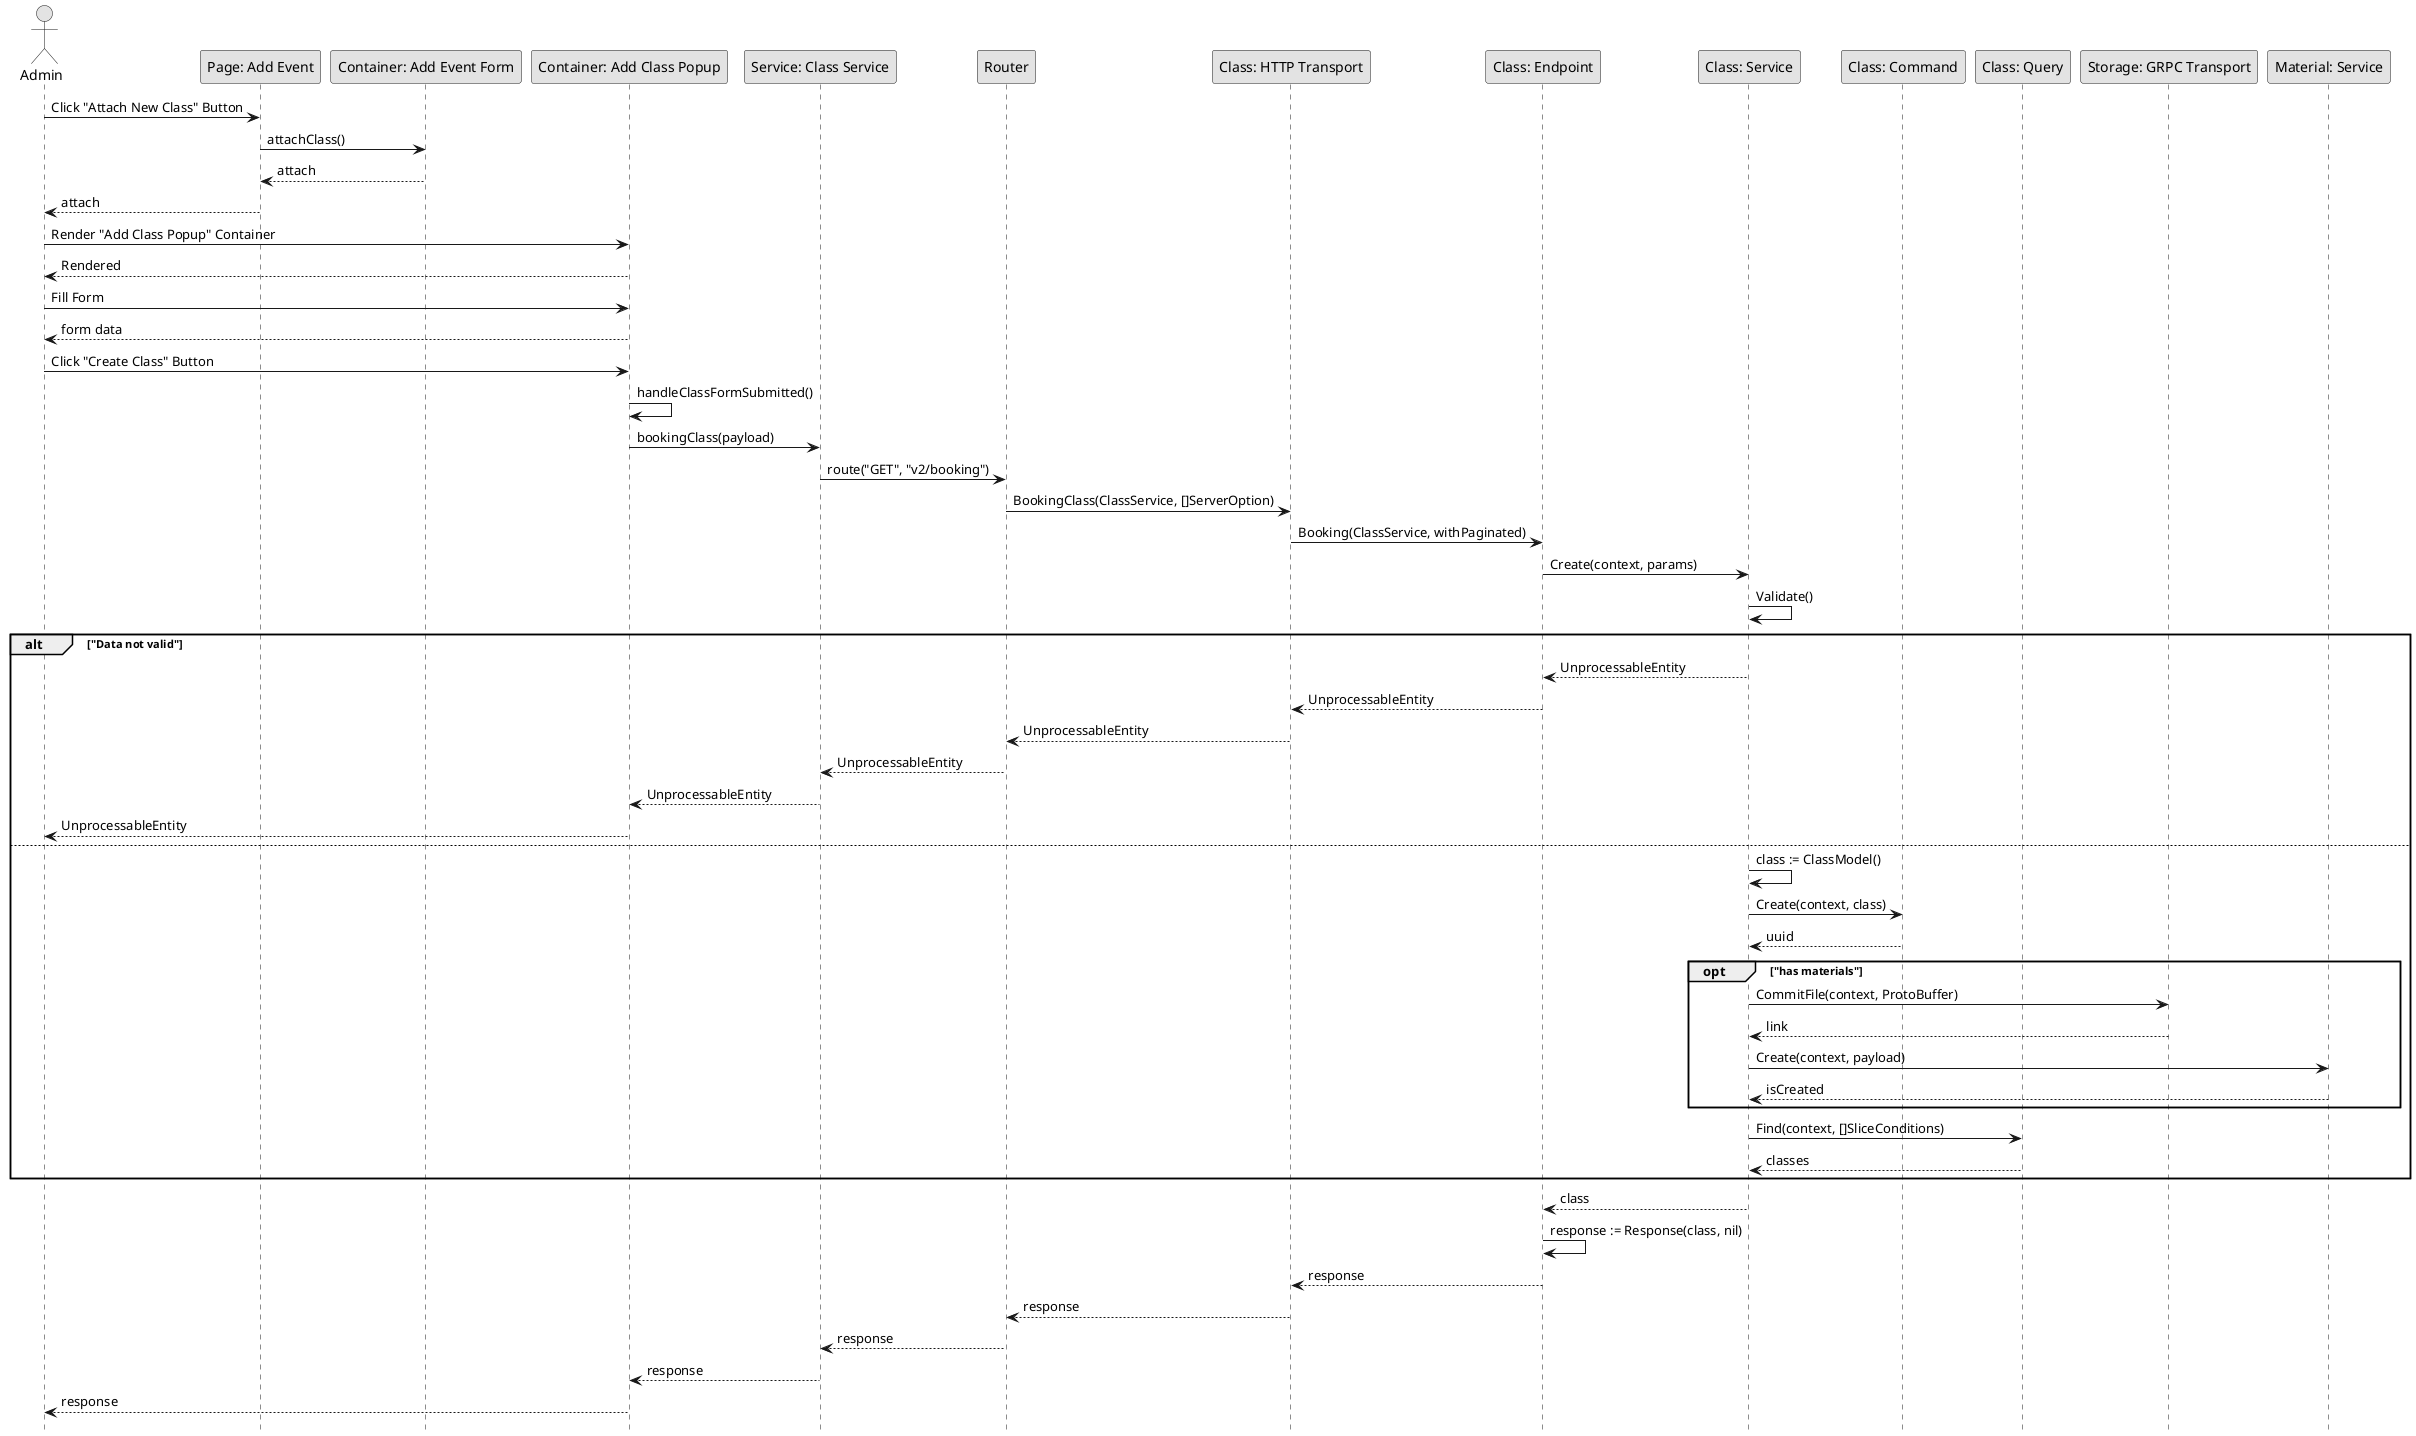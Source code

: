 @startuml BookingClass

skinparam Monochrome true
skinparam Shadowing false
hide footbox

actor Admin
participant "Page: Add Event" as AddEventPage
participant "Container: Add Event Form" as AddEventFormContainer
participant "Container: Add Class Popup" as AddClassPopupContainer
participant "Service: Class Service" as FEClassService
participant "Router" as Router
participant "Class: HTTP Transport" as ClassHTTPTransport
participant "Class: Endpoint" as ClassEndpoint
participant "Class: Service" as ClassService
participant "Class: Command" as ClassCommand
participant "Class: Query" as ClassQuery
participant "Storage: GRPC Transport" as StorageGRPCTransport
participant "Material: Service" as MaterialService

Admin->AddEventPage: Click "Attach New Class" Button
AddEventPage->AddEventFormContainer: attachClass()
AddEventFormContainer-->AddEventPage: attach
AddEventPage-->Admin: attach

Admin->AddClassPopupContainer: Render "Add Class Popup" Container
AddClassPopupContainer-->Admin: Rendered

Admin->AddClassPopupContainer: Fill Form
AddClassPopupContainer-->Admin: form data

Admin->AddClassPopupContainer: Click "Create Class" Button
AddClassPopupContainer->AddClassPopupContainer: handleClassFormSubmitted()
AddClassPopupContainer->FEClassService: bookingClass(payload)

FEClassService->Router: route("GET", "v2/booking")
Router->ClassHTTPTransport: BookingClass(ClassService, []ServerOption)
ClassHTTPTransport->ClassEndpoint: Booking(ClassService, withPaginated)
ClassEndpoint->ClassService: Create(context, params)
ClassService->ClassService: Validate()

alt "Data not valid"
    ClassService-->ClassEndpoint: UnprocessableEntity
    ClassEndpoint-->ClassHTTPTransport: UnprocessableEntity
    ClassHTTPTransport-->Router: UnprocessableEntity
    Router-->FEClassService: UnprocessableEntity
    FEClassService-->AddClassPopupContainer: UnprocessableEntity
    AddClassPopupContainer-->Admin: UnprocessableEntity
else
    ClassService->ClassService: class := ClassModel()
    ClassService->ClassCommand: Create(context, class)
    ClassCommand-->ClassService: uuid

    opt "has materials"
        ClassService->StorageGRPCTransport: CommitFile(context, ProtoBuffer)
        StorageGRPCTransport-->ClassService: link

        ClassService->MaterialService: Create(context, payload)
        MaterialService-->ClassService: isCreated
    end

    ClassService->ClassQuery: Find(context, []SliceConditions)
    ClassQuery-->ClassService: classes
end

ClassService-->ClassEndpoint: class
ClassEndpoint->ClassEndpoint: response := Response(class, nil)
ClassEndpoint-->ClassHTTPTransport: response
ClassHTTPTransport-->Router: response
Router-->FEClassService: response
FEClassService-->AddClassPopupContainer: response
AddClassPopupContainer-->Admin: response

@enduml